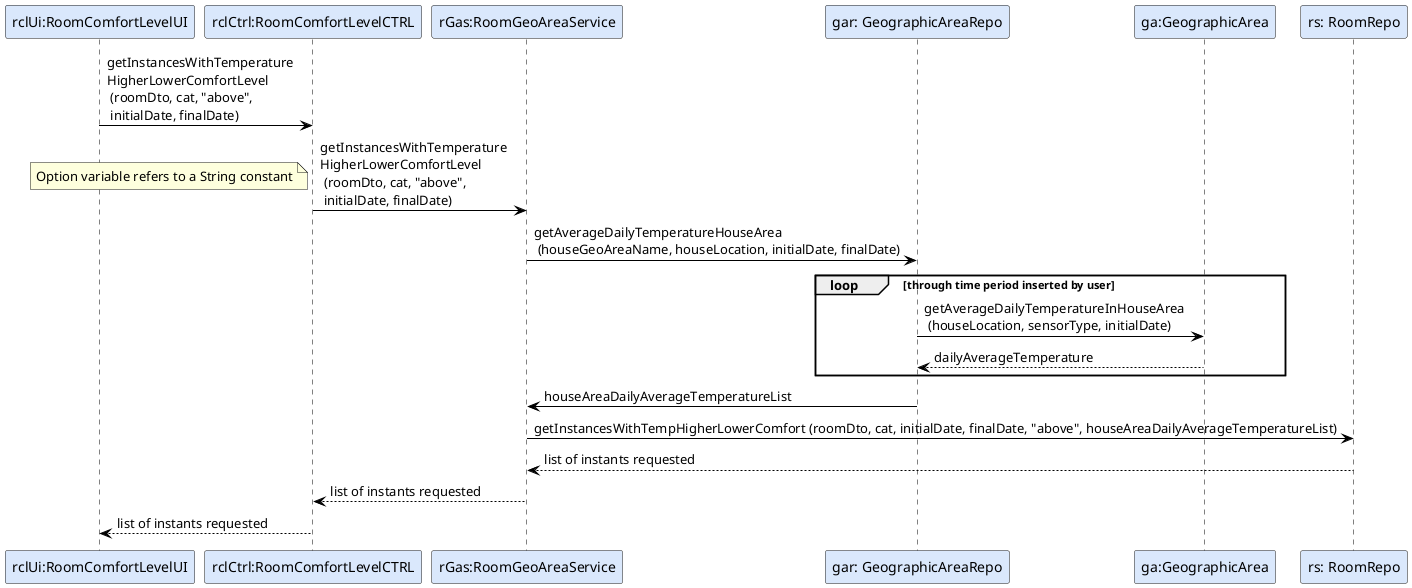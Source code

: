@startuml

participant "rclUi:RoomComfortLevelUI" as UI #DAE8FC
participant "rclCtrl:RoomComfortLevelCTRL" as C #DAE8FC
participant "rGas:RoomGeoAreaService" as CTRL #DAE8FC
participant "gar: GeographicAreaRepo" as GAS #DAE8FC
participant "ga:GeographicArea" as GA #DAE8FC
participant "rs: RoomRepo" as RS #DAE8FC


skinparam actor {
	BorderColor 6C8EBF
}

skinparam participant {
	BorderColor 6C8EBF
}

skinparam shadowing false

skinparam sequence {
	ArrowColor BLACK
	ActorBorderColor DeepSkyBlue
	LifeLineBorderColor BLACK
}



UI -> C : getInstancesWithTemperature\nHigherLowerComfortLevel \n (roomDto, cat, "above",\n initialDate, finalDate)
C -> CTRL : getInstancesWithTemperature\nHigherLowerComfortLevel \n (roomDto, cat, "above",\n initialDate, finalDate)
note left
	Option variable refers to a String constant
end note
CTRL -> GAS : getAverageDailyTemperatureHouseArea \n (houseGeoAreaName, houseLocation, initialDate, finalDate)

loop through time period inserted by user
GAS -> GA : getAverageDailyTemperatureInHouseArea \n (houseLocation, sensorType, initialDate)
GAS <-- GA : dailyAverageTemperature
end

CTRL <- GAS : houseAreaDailyAverageTemperatureList

CTRL -> RS : getInstancesWithTempHigherLowerComfort (roomDto, cat, initialDate, finalDate, "above", houseAreaDailyAverageTemperatureList)

CTRL <-- RS : list of instants requested

CTRL --> C : list of instants requested

UI <-- C : list of instants requested



@enduml